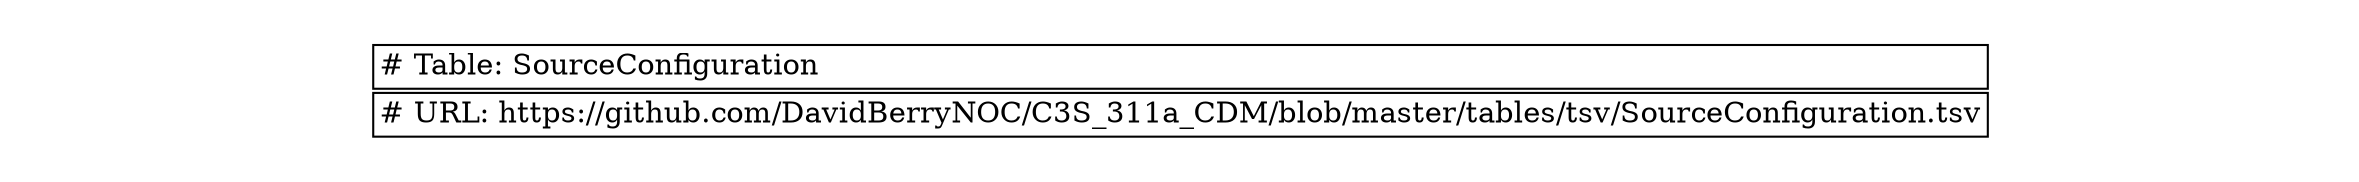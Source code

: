 digraph SourceConfiguration {
node [color=white]
SourceConfiguration [label=<<TABLE BORDER="0" CELLBORDER="1" CELLSPACING="2" COLOR="BLACK">
<TR><TD COLSPAN="" ALIGN="left"># Table: SourceConfiguration</TD></TR>
<TR><TD COLSPAN="" ALIGN="left"># URL: https://github.com/DavidBerryNOC/C3S_311a_CDM/blob/master/tables/tsv/SourceConfiguration.tsv</TD></TR>
</TABLE>>];
}
